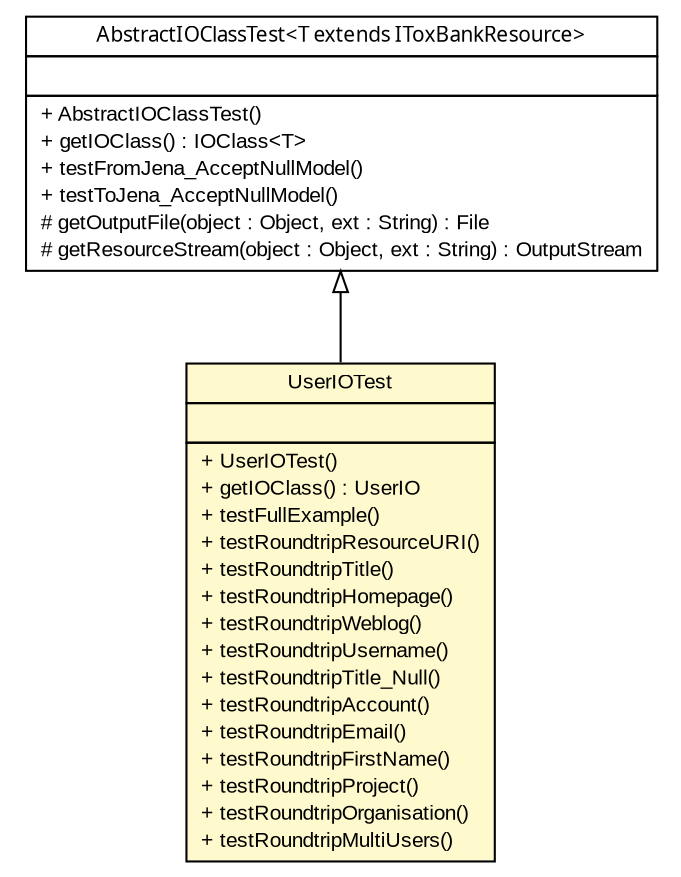 #!/usr/local/bin/dot
#
# Class diagram 
# Generated by UmlGraph version 4.6 (http://www.spinellis.gr/sw/umlgraph)
#

digraph G {
	edge [fontname="arial",fontsize=10,labelfontname="arial",labelfontsize=10];
	node [fontname="arial",fontsize=10,shape=plaintext];
	// net.toxbank.client.io.rdf.UserIOTest
	c42 [label=<<table border="0" cellborder="1" cellspacing="0" cellpadding="2" port="p" bgcolor="lemonChiffon" href="./UserIOTest.html">
		<tr><td><table border="0" cellspacing="0" cellpadding="1">
			<tr><td> UserIOTest </td></tr>
		</table></td></tr>
		<tr><td><table border="0" cellspacing="0" cellpadding="1">
			<tr><td align="left">  </td></tr>
		</table></td></tr>
		<tr><td><table border="0" cellspacing="0" cellpadding="1">
			<tr><td align="left"> + UserIOTest() </td></tr>
			<tr><td align="left"> + getIOClass() : UserIO </td></tr>
			<tr><td align="left"> + testFullExample() </td></tr>
			<tr><td align="left"> + testRoundtripResourceURI() </td></tr>
			<tr><td align="left"> + testRoundtripTitle() </td></tr>
			<tr><td align="left"> + testRoundtripHomepage() </td></tr>
			<tr><td align="left"> + testRoundtripWeblog() </td></tr>
			<tr><td align="left"> + testRoundtripUsername() </td></tr>
			<tr><td align="left"> + testRoundtripTitle_Null() </td></tr>
			<tr><td align="left"> + testRoundtripAccount() </td></tr>
			<tr><td align="left"> + testRoundtripEmail() </td></tr>
			<tr><td align="left"> + testRoundtripFirstName() </td></tr>
			<tr><td align="left"> + testRoundtripProject() </td></tr>
			<tr><td align="left"> + testRoundtripOrganisation() </td></tr>
			<tr><td align="left"> + testRoundtripMultiUsers() </td></tr>
		</table></td></tr>
		</table>>, fontname="arial", fontcolor="black", fontsize=10.0];
	// net.toxbank.client.io.rdf.AbstractIOClassTest<T extends net.toxbank.client.resource.IToxBankResource>
	c59 [label=<<table border="0" cellborder="1" cellspacing="0" cellpadding="2" port="p" href="./AbstractIOClassTest.html">
		<tr><td><table border="0" cellspacing="0" cellpadding="1">
			<tr><td><font face="ariali"> AbstractIOClassTest&lt;T extends IToxBankResource&gt; </font></td></tr>
		</table></td></tr>
		<tr><td><table border="0" cellspacing="0" cellpadding="1">
			<tr><td align="left">  </td></tr>
		</table></td></tr>
		<tr><td><table border="0" cellspacing="0" cellpadding="1">
			<tr><td align="left"> + AbstractIOClassTest() </td></tr>
			<tr><td align="left"> + getIOClass() : IOClass&lt;T&gt; </td></tr>
			<tr><td align="left"> + testFromJena_AcceptNullModel() </td></tr>
			<tr><td align="left"> + testToJena_AcceptNullModel() </td></tr>
			<tr><td align="left"> # getOutputFile(object : Object, ext : String) : File </td></tr>
			<tr><td align="left"> # getResourceStream(object : Object, ext : String) : OutputStream </td></tr>
		</table></td></tr>
		</table>>, fontname="arial", fontcolor="black", fontsize=10.0];
	//net.toxbank.client.io.rdf.UserIOTest extends net.toxbank.client.io.rdf.AbstractIOClassTest<net.toxbank.client.resource.User>
	c59:p -> c42:p [dir=back,arrowtail=empty];
}

